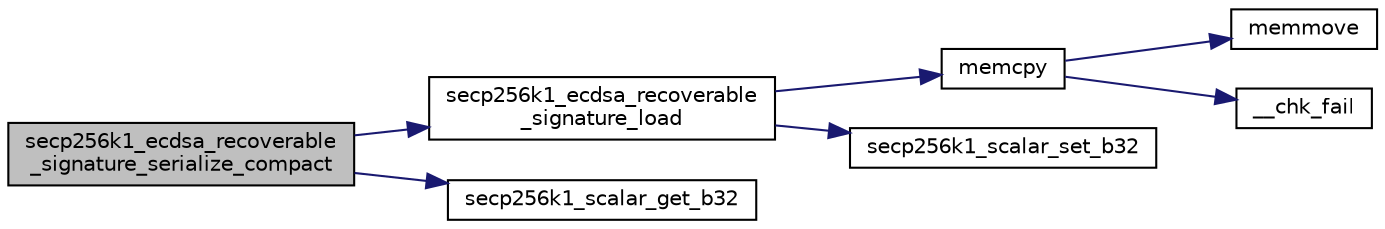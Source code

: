 digraph "secp256k1_ecdsa_recoverable_signature_serialize_compact"
{
  edge [fontname="Helvetica",fontsize="10",labelfontname="Helvetica",labelfontsize="10"];
  node [fontname="Helvetica",fontsize="10",shape=record];
  rankdir="LR";
  Node352 [label="secp256k1_ecdsa_recoverable\l_signature_serialize_compact",height=0.2,width=0.4,color="black", fillcolor="grey75", style="filled", fontcolor="black"];
  Node352 -> Node353 [color="midnightblue",fontsize="10",style="solid",fontname="Helvetica"];
  Node353 [label="secp256k1_ecdsa_recoverable\l_signature_load",height=0.2,width=0.4,color="black", fillcolor="white", style="filled",URL="$d6/d5d/recovery_2main__impl_8h.html#aa3ef0903a865dc9a6e42dfe61f75a9e5"];
  Node353 -> Node354 [color="midnightblue",fontsize="10",style="solid",fontname="Helvetica"];
  Node354 [label="memcpy",height=0.2,width=0.4,color="black", fillcolor="white", style="filled",URL="$d5/d9f/glibc__compat_8cpp.html#a0f46826ab0466591e136db24394923cf"];
  Node354 -> Node355 [color="midnightblue",fontsize="10",style="solid",fontname="Helvetica"];
  Node355 [label="memmove",height=0.2,width=0.4,color="black", fillcolor="white", style="filled",URL="$d5/d9f/glibc__compat_8cpp.html#a9778d49e9029dd75bc53ecbbf9f5e9a1"];
  Node354 -> Node356 [color="midnightblue",fontsize="10",style="solid",fontname="Helvetica"];
  Node356 [label="__chk_fail",height=0.2,width=0.4,color="black", fillcolor="white", style="filled",URL="$d5/d9f/glibc__compat_8cpp.html#a424ac71631da5ada2976630ff67051d1"];
  Node353 -> Node357 [color="midnightblue",fontsize="10",style="solid",fontname="Helvetica"];
  Node357 [label="secp256k1_scalar_set_b32",height=0.2,width=0.4,color="black", fillcolor="white", style="filled",URL="$db/d94/scalar_8h.html#a25cc2d45ae1d1765d07c3313cdf46fa0",tooltip="Set a scalar from a big endian byte array. "];
  Node352 -> Node358 [color="midnightblue",fontsize="10",style="solid",fontname="Helvetica"];
  Node358 [label="secp256k1_scalar_get_b32",height=0.2,width=0.4,color="black", fillcolor="white", style="filled",URL="$db/d94/scalar_8h.html#a4fa08f8af5a23f505b44c9ef1bec1831",tooltip="Convert a scalar to a byte array. "];
}
